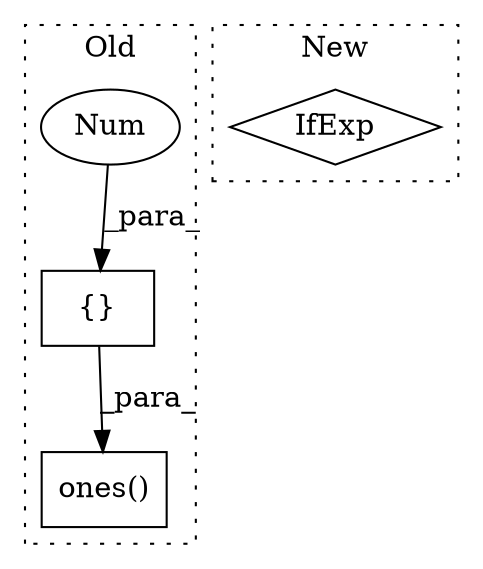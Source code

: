 digraph G {
subgraph cluster0 {
1 [label="ones()" a="75" s="6679,6715" l="8,1" shape="box"];
3 [label="{}" a="59" s="6687,6714" l="1,0" shape="box"];
4 [label="Num" a="76" s="6688" l="1" shape="ellipse"];
label = "Old";
style="dotted";
}
subgraph cluster1 {
2 [label="IfExp" a="51" s="6991,7028" l="4,6" shape="diamond"];
label = "New";
style="dotted";
}
3 -> 1 [label="_para_"];
4 -> 3 [label="_para_"];
}